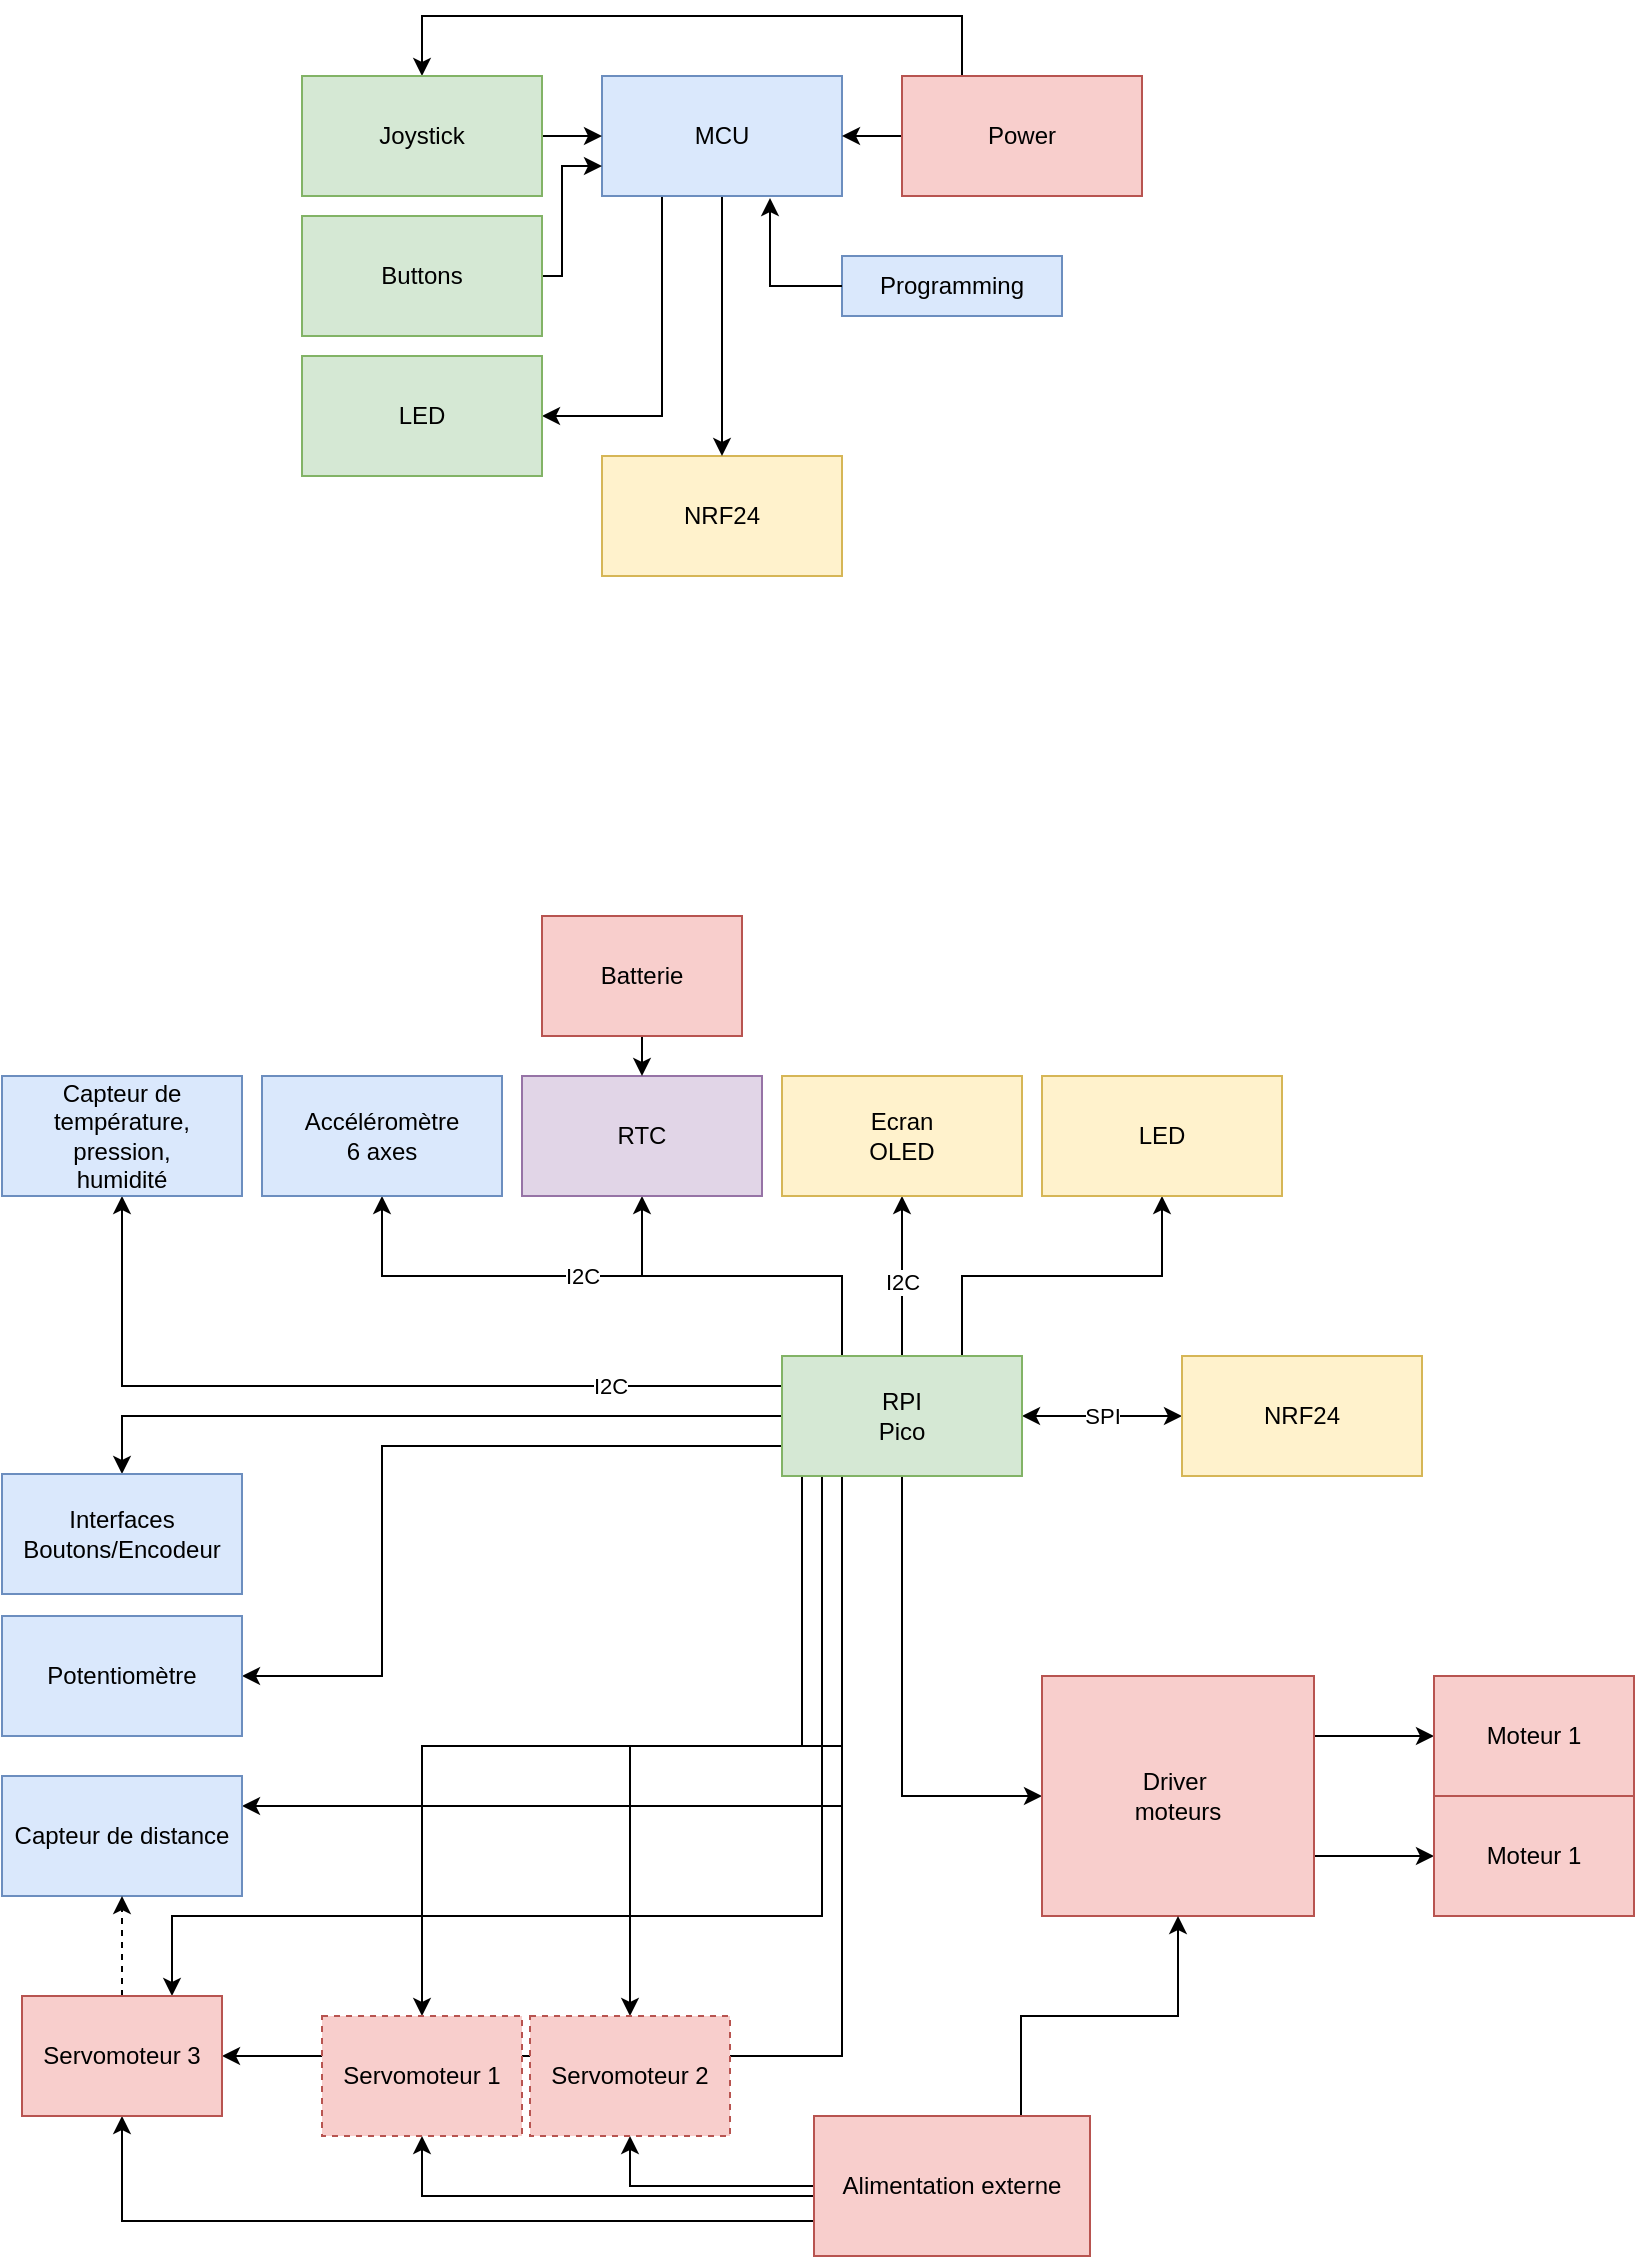 <mxfile version="23.0.2" type="device">
  <diagram name="Page-1" id="acyp6GPycV0_YlVE8Jpt">
    <mxGraphModel dx="1183" dy="685" grid="1" gridSize="10" guides="1" tooltips="1" connect="1" arrows="1" fold="1" page="1" pageScale="1" pageWidth="827" pageHeight="1169" math="0" shadow="0">
      <root>
        <mxCell id="0" />
        <mxCell id="1" parent="0" />
        <mxCell id="Lz6-FClhiCB30b4ewlGy-1" value="NRF24" style="rounded=0;whiteSpace=wrap;html=1;fillColor=#fff2cc;strokeColor=#d6b656;" parent="1" vertex="1">
          <mxGeometry x="350" y="660" width="120" height="60" as="geometry" />
        </mxCell>
        <mxCell id="Lz6-FClhiCB30b4ewlGy-13" style="edgeStyle=orthogonalEdgeStyle;rounded=0;orthogonalLoop=1;jettySize=auto;html=1;exitX=0.5;exitY=1;exitDx=0;exitDy=0;" parent="1" source="Lz6-FClhiCB30b4ewlGy-2" target="Lz6-FClhiCB30b4ewlGy-1" edge="1">
          <mxGeometry relative="1" as="geometry" />
        </mxCell>
        <mxCell id="Lz6-FClhiCB30b4ewlGy-18" style="edgeStyle=orthogonalEdgeStyle;rounded=0;orthogonalLoop=1;jettySize=auto;html=1;exitX=0.25;exitY=1;exitDx=0;exitDy=0;entryX=1;entryY=0.5;entryDx=0;entryDy=0;" parent="1" source="Lz6-FClhiCB30b4ewlGy-2" target="Lz6-FClhiCB30b4ewlGy-16" edge="1">
          <mxGeometry relative="1" as="geometry" />
        </mxCell>
        <mxCell id="Lz6-FClhiCB30b4ewlGy-2" value="MCU" style="rounded=0;whiteSpace=wrap;html=1;fillColor=#dae8fc;strokeColor=#6c8ebf;" parent="1" vertex="1">
          <mxGeometry x="350" y="470" width="120" height="60" as="geometry" />
        </mxCell>
        <mxCell id="Lz6-FClhiCB30b4ewlGy-9" style="edgeStyle=orthogonalEdgeStyle;rounded=0;orthogonalLoop=1;jettySize=auto;html=1;exitX=0;exitY=0.5;exitDx=0;exitDy=0;" parent="1" source="Lz6-FClhiCB30b4ewlGy-3" target="Lz6-FClhiCB30b4ewlGy-2" edge="1">
          <mxGeometry relative="1" as="geometry" />
        </mxCell>
        <mxCell id="Lz6-FClhiCB30b4ewlGy-12" style="edgeStyle=orthogonalEdgeStyle;rounded=0;orthogonalLoop=1;jettySize=auto;html=1;exitX=0.25;exitY=0;exitDx=0;exitDy=0;entryX=0.5;entryY=0;entryDx=0;entryDy=0;" parent="1" source="Lz6-FClhiCB30b4ewlGy-3" target="Lz6-FClhiCB30b4ewlGy-4" edge="1">
          <mxGeometry relative="1" as="geometry">
            <Array as="points">
              <mxPoint x="530" y="440" />
              <mxPoint x="260" y="440" />
            </Array>
          </mxGeometry>
        </mxCell>
        <mxCell id="Lz6-FClhiCB30b4ewlGy-3" value="Power" style="rounded=0;whiteSpace=wrap;html=1;fillColor=#f8cecc;strokeColor=#b85450;" parent="1" vertex="1">
          <mxGeometry x="500" y="470" width="120" height="60" as="geometry" />
        </mxCell>
        <mxCell id="Lz6-FClhiCB30b4ewlGy-7" style="edgeStyle=orthogonalEdgeStyle;rounded=0;orthogonalLoop=1;jettySize=auto;html=1;exitX=1;exitY=0.5;exitDx=0;exitDy=0;" parent="1" source="Lz6-FClhiCB30b4ewlGy-4" target="Lz6-FClhiCB30b4ewlGy-2" edge="1">
          <mxGeometry relative="1" as="geometry" />
        </mxCell>
        <mxCell id="Lz6-FClhiCB30b4ewlGy-4" value="Joystick" style="rounded=0;whiteSpace=wrap;html=1;fillColor=#d5e8d4;strokeColor=#82b366;" parent="1" vertex="1">
          <mxGeometry x="200" y="470" width="120" height="60" as="geometry" />
        </mxCell>
        <mxCell id="Lz6-FClhiCB30b4ewlGy-17" style="edgeStyle=orthogonalEdgeStyle;rounded=0;orthogonalLoop=1;jettySize=auto;html=1;exitX=1;exitY=0.5;exitDx=0;exitDy=0;entryX=0;entryY=0.75;entryDx=0;entryDy=0;" parent="1" source="Lz6-FClhiCB30b4ewlGy-5" target="Lz6-FClhiCB30b4ewlGy-2" edge="1">
          <mxGeometry relative="1" as="geometry">
            <Array as="points">
              <mxPoint x="330" y="570" />
              <mxPoint x="330" y="515" />
            </Array>
          </mxGeometry>
        </mxCell>
        <mxCell id="Lz6-FClhiCB30b4ewlGy-5" value="Buttons" style="rounded=0;whiteSpace=wrap;html=1;fillColor=#d5e8d4;strokeColor=#82b366;" parent="1" vertex="1">
          <mxGeometry x="200" y="540" width="120" height="60" as="geometry" />
        </mxCell>
        <mxCell id="Lz6-FClhiCB30b4ewlGy-14" value="Programming" style="rounded=0;whiteSpace=wrap;html=1;fillColor=#dae8fc;strokeColor=#6c8ebf;" parent="1" vertex="1">
          <mxGeometry x="470" y="560" width="110" height="30" as="geometry" />
        </mxCell>
        <mxCell id="Lz6-FClhiCB30b4ewlGy-15" style="edgeStyle=orthogonalEdgeStyle;rounded=0;orthogonalLoop=1;jettySize=auto;html=1;exitX=0;exitY=0.5;exitDx=0;exitDy=0;entryX=0.7;entryY=1.017;entryDx=0;entryDy=0;entryPerimeter=0;" parent="1" source="Lz6-FClhiCB30b4ewlGy-14" target="Lz6-FClhiCB30b4ewlGy-2" edge="1">
          <mxGeometry relative="1" as="geometry" />
        </mxCell>
        <mxCell id="Lz6-FClhiCB30b4ewlGy-16" value="LED" style="rounded=0;whiteSpace=wrap;html=1;fillColor=#d5e8d4;strokeColor=#82b366;" parent="1" vertex="1">
          <mxGeometry x="200" y="610" width="120" height="60" as="geometry" />
        </mxCell>
        <mxCell id="VwgUzVldcjRBj2bzb4ZL-3" style="edgeStyle=orthogonalEdgeStyle;rounded=0;orthogonalLoop=1;jettySize=auto;html=1;exitX=1;exitY=0.5;exitDx=0;exitDy=0;startArrow=classic;startFill=1;" parent="1" source="VwgUzVldcjRBj2bzb4ZL-1" target="VwgUzVldcjRBj2bzb4ZL-2" edge="1">
          <mxGeometry relative="1" as="geometry" />
        </mxCell>
        <mxCell id="VwgUzVldcjRBj2bzb4ZL-20" value="SPI" style="edgeLabel;html=1;align=center;verticalAlign=middle;resizable=0;points=[];" parent="VwgUzVldcjRBj2bzb4ZL-3" vertex="1" connectable="0">
          <mxGeometry relative="1" as="geometry">
            <mxPoint as="offset" />
          </mxGeometry>
        </mxCell>
        <mxCell id="VwgUzVldcjRBj2bzb4ZL-17" style="edgeStyle=orthogonalEdgeStyle;rounded=0;orthogonalLoop=1;jettySize=auto;html=1;exitX=0.5;exitY=1;exitDx=0;exitDy=0;entryX=0;entryY=0.5;entryDx=0;entryDy=0;" parent="1" source="VwgUzVldcjRBj2bzb4ZL-1" target="VwgUzVldcjRBj2bzb4ZL-4" edge="1">
          <mxGeometry relative="1" as="geometry" />
        </mxCell>
        <mxCell id="VwgUzVldcjRBj2bzb4ZL-19" style="edgeStyle=orthogonalEdgeStyle;rounded=0;orthogonalLoop=1;jettySize=auto;html=1;exitX=0.5;exitY=0;exitDx=0;exitDy=0;entryX=0.5;entryY=1;entryDx=0;entryDy=0;" parent="1" source="VwgUzVldcjRBj2bzb4ZL-1" target="VwgUzVldcjRBj2bzb4ZL-15" edge="1">
          <mxGeometry relative="1" as="geometry" />
        </mxCell>
        <mxCell id="VwgUzVldcjRBj2bzb4ZL-21" value="I2C" style="edgeLabel;html=1;align=center;verticalAlign=middle;resizable=0;points=[];" parent="VwgUzVldcjRBj2bzb4ZL-19" vertex="1" connectable="0">
          <mxGeometry x="-0.08" relative="1" as="geometry">
            <mxPoint as="offset" />
          </mxGeometry>
        </mxCell>
        <mxCell id="VwgUzVldcjRBj2bzb4ZL-22" style="edgeStyle=orthogonalEdgeStyle;rounded=0;orthogonalLoop=1;jettySize=auto;html=1;exitX=0.25;exitY=0;exitDx=0;exitDy=0;" parent="1" source="VwgUzVldcjRBj2bzb4ZL-1" target="VwgUzVldcjRBj2bzb4ZL-13" edge="1">
          <mxGeometry relative="1" as="geometry" />
        </mxCell>
        <mxCell id="VwgUzVldcjRBj2bzb4ZL-23" value="I2C" style="edgeLabel;html=1;align=center;verticalAlign=middle;resizable=0;points=[];" parent="VwgUzVldcjRBj2bzb4ZL-22" vertex="1" connectable="0">
          <mxGeometry x="0.101" relative="1" as="geometry">
            <mxPoint as="offset" />
          </mxGeometry>
        </mxCell>
        <mxCell id="VwgUzVldcjRBj2bzb4ZL-24" style="edgeStyle=orthogonalEdgeStyle;rounded=0;orthogonalLoop=1;jettySize=auto;html=1;exitX=0;exitY=0.25;exitDx=0;exitDy=0;" parent="1" source="VwgUzVldcjRBj2bzb4ZL-1" target="VwgUzVldcjRBj2bzb4ZL-14" edge="1">
          <mxGeometry relative="1" as="geometry" />
        </mxCell>
        <mxCell id="VwgUzVldcjRBj2bzb4ZL-25" value="I2C" style="edgeLabel;html=1;align=center;verticalAlign=middle;resizable=0;points=[];" parent="VwgUzVldcjRBj2bzb4ZL-24" vertex="1" connectable="0">
          <mxGeometry x="-0.593" relative="1" as="geometry">
            <mxPoint as="offset" />
          </mxGeometry>
        </mxCell>
        <mxCell id="VwgUzVldcjRBj2bzb4ZL-34" style="edgeStyle=orthogonalEdgeStyle;rounded=0;orthogonalLoop=1;jettySize=auto;html=1;exitX=0;exitY=0.5;exitDx=0;exitDy=0;entryX=0.5;entryY=0;entryDx=0;entryDy=0;" parent="1" source="VwgUzVldcjRBj2bzb4ZL-1" target="VwgUzVldcjRBj2bzb4ZL-33" edge="1">
          <mxGeometry relative="1" as="geometry" />
        </mxCell>
        <mxCell id="VwgUzVldcjRBj2bzb4ZL-37" style="edgeStyle=orthogonalEdgeStyle;rounded=0;orthogonalLoop=1;jettySize=auto;html=1;exitX=0;exitY=0.75;exitDx=0;exitDy=0;entryX=1;entryY=0.5;entryDx=0;entryDy=0;" parent="1" source="VwgUzVldcjRBj2bzb4ZL-1" target="VwgUzVldcjRBj2bzb4ZL-36" edge="1">
          <mxGeometry relative="1" as="geometry">
            <Array as="points">
              <mxPoint x="240" y="1155" />
              <mxPoint x="240" y="1270" />
            </Array>
          </mxGeometry>
        </mxCell>
        <mxCell id="VwgUzVldcjRBj2bzb4ZL-39" style="edgeStyle=orthogonalEdgeStyle;rounded=0;orthogonalLoop=1;jettySize=auto;html=1;exitX=0.25;exitY=1;exitDx=0;exitDy=0;entryX=1;entryY=0.25;entryDx=0;entryDy=0;" parent="1" source="VwgUzVldcjRBj2bzb4ZL-1" target="VwgUzVldcjRBj2bzb4ZL-35" edge="1">
          <mxGeometry relative="1" as="geometry" />
        </mxCell>
        <mxCell id="VwgUzVldcjRBj2bzb4ZL-40" style="edgeStyle=orthogonalEdgeStyle;rounded=0;orthogonalLoop=1;jettySize=auto;html=1;exitX=0.25;exitY=1;exitDx=0;exitDy=0;entryX=1;entryY=0.5;entryDx=0;entryDy=0;" parent="1" source="VwgUzVldcjRBj2bzb4ZL-1" target="VwgUzVldcjRBj2bzb4ZL-38" edge="1">
          <mxGeometry relative="1" as="geometry" />
        </mxCell>
        <mxCell id="VwgUzVldcjRBj2bzb4ZL-43" style="edgeStyle=orthogonalEdgeStyle;rounded=0;orthogonalLoop=1;jettySize=auto;html=1;exitX=0.25;exitY=0;exitDx=0;exitDy=0;" parent="1" source="VwgUzVldcjRBj2bzb4ZL-1" target="VwgUzVldcjRBj2bzb4ZL-42" edge="1">
          <mxGeometry relative="1" as="geometry" />
        </mxCell>
        <mxCell id="kBvnkicMrqqcCTnOcglZ-2" style="edgeStyle=orthogonalEdgeStyle;rounded=0;orthogonalLoop=1;jettySize=auto;html=1;exitX=0.75;exitY=0;exitDx=0;exitDy=0;entryX=0.5;entryY=1;entryDx=0;entryDy=0;" edge="1" parent="1" source="VwgUzVldcjRBj2bzb4ZL-1" target="kBvnkicMrqqcCTnOcglZ-1">
          <mxGeometry relative="1" as="geometry" />
        </mxCell>
        <mxCell id="kBvnkicMrqqcCTnOcglZ-5" style="edgeStyle=orthogonalEdgeStyle;rounded=0;orthogonalLoop=1;jettySize=auto;html=1;exitX=0.25;exitY=1;exitDx=0;exitDy=0;" edge="1" parent="1" source="VwgUzVldcjRBj2bzb4ZL-1" target="VwgUzVldcjRBj2bzb4ZL-29">
          <mxGeometry relative="1" as="geometry">
            <Array as="points">
              <mxPoint x="450" y="1170" />
              <mxPoint x="450" y="1305" />
              <mxPoint x="364" y="1305" />
            </Array>
          </mxGeometry>
        </mxCell>
        <mxCell id="kBvnkicMrqqcCTnOcglZ-6" style="edgeStyle=orthogonalEdgeStyle;rounded=0;orthogonalLoop=1;jettySize=auto;html=1;exitX=0.25;exitY=1;exitDx=0;exitDy=0;" edge="1" parent="1" source="VwgUzVldcjRBj2bzb4ZL-1" target="VwgUzVldcjRBj2bzb4ZL-28">
          <mxGeometry relative="1" as="geometry" />
        </mxCell>
        <mxCell id="kBvnkicMrqqcCTnOcglZ-10" style="edgeStyle=orthogonalEdgeStyle;rounded=0;orthogonalLoop=1;jettySize=auto;html=1;exitX=0.25;exitY=1;exitDx=0;exitDy=0;entryX=0.75;entryY=0;entryDx=0;entryDy=0;" edge="1" parent="1" source="VwgUzVldcjRBj2bzb4ZL-1" target="VwgUzVldcjRBj2bzb4ZL-38">
          <mxGeometry relative="1" as="geometry">
            <Array as="points">
              <mxPoint x="460" y="1170" />
              <mxPoint x="460" y="1390" />
              <mxPoint x="135" y="1390" />
            </Array>
          </mxGeometry>
        </mxCell>
        <mxCell id="VwgUzVldcjRBj2bzb4ZL-1" value="RPI&lt;br&gt;Pico" style="rounded=0;whiteSpace=wrap;html=1;fillColor=#d5e8d4;strokeColor=#82b366;" parent="1" vertex="1">
          <mxGeometry x="440" y="1110" width="120" height="60" as="geometry" />
        </mxCell>
        <mxCell id="VwgUzVldcjRBj2bzb4ZL-2" value="NRF24" style="rounded=0;whiteSpace=wrap;html=1;fillColor=#fff2cc;strokeColor=#d6b656;" parent="1" vertex="1">
          <mxGeometry x="640" y="1110" width="120" height="60" as="geometry" />
        </mxCell>
        <mxCell id="VwgUzVldcjRBj2bzb4ZL-9" style="edgeStyle=orthogonalEdgeStyle;rounded=0;orthogonalLoop=1;jettySize=auto;html=1;exitX=1;exitY=0.75;exitDx=0;exitDy=0;" parent="1" source="VwgUzVldcjRBj2bzb4ZL-4" target="VwgUzVldcjRBj2bzb4ZL-8" edge="1">
          <mxGeometry relative="1" as="geometry" />
        </mxCell>
        <mxCell id="VwgUzVldcjRBj2bzb4ZL-11" style="edgeStyle=orthogonalEdgeStyle;rounded=0;orthogonalLoop=1;jettySize=auto;html=1;exitX=1;exitY=0.25;exitDx=0;exitDy=0;" parent="1" source="VwgUzVldcjRBj2bzb4ZL-4" target="VwgUzVldcjRBj2bzb4ZL-5" edge="1">
          <mxGeometry relative="1" as="geometry" />
        </mxCell>
        <mxCell id="VwgUzVldcjRBj2bzb4ZL-4" value="Driver&amp;nbsp;&lt;br&gt;moteurs" style="rounded=0;whiteSpace=wrap;html=1;fillColor=#f8cecc;strokeColor=#b85450;" parent="1" vertex="1">
          <mxGeometry x="570" y="1270" width="136" height="120" as="geometry" />
        </mxCell>
        <mxCell id="VwgUzVldcjRBj2bzb4ZL-5" value="Moteur 1" style="rounded=0;whiteSpace=wrap;html=1;fillColor=#f8cecc;strokeColor=#b85450;" parent="1" vertex="1">
          <mxGeometry x="766" y="1270" width="100" height="60" as="geometry" />
        </mxCell>
        <mxCell id="VwgUzVldcjRBj2bzb4ZL-8" value="Moteur 1" style="rounded=0;whiteSpace=wrap;html=1;fillColor=#f8cecc;strokeColor=#b85450;" parent="1" vertex="1">
          <mxGeometry x="766" y="1330" width="100" height="60" as="geometry" />
        </mxCell>
        <mxCell id="VwgUzVldcjRBj2bzb4ZL-13" value="Accéléromètre&lt;br&gt;6 axes" style="rounded=0;whiteSpace=wrap;html=1;fillColor=#dae8fc;strokeColor=#6c8ebf;" parent="1" vertex="1">
          <mxGeometry x="180" y="970" width="120" height="60" as="geometry" />
        </mxCell>
        <mxCell id="VwgUzVldcjRBj2bzb4ZL-14" value="Capteur de température, pression,&lt;br&gt;humidité" style="rounded=0;whiteSpace=wrap;html=1;fillColor=#dae8fc;strokeColor=#6c8ebf;" parent="1" vertex="1">
          <mxGeometry x="50" y="970" width="120" height="60" as="geometry" />
        </mxCell>
        <mxCell id="VwgUzVldcjRBj2bzb4ZL-15" value="Ecran&lt;br&gt;OLED" style="rounded=0;whiteSpace=wrap;html=1;fillColor=#fff2cc;strokeColor=#d6b656;" parent="1" vertex="1">
          <mxGeometry x="440" y="970" width="120" height="60" as="geometry" />
        </mxCell>
        <mxCell id="VwgUzVldcjRBj2bzb4ZL-27" style="edgeStyle=orthogonalEdgeStyle;rounded=0;orthogonalLoop=1;jettySize=auto;html=1;exitX=0.75;exitY=0;exitDx=0;exitDy=0;" parent="1" source="VwgUzVldcjRBj2bzb4ZL-26" target="VwgUzVldcjRBj2bzb4ZL-4" edge="1">
          <mxGeometry relative="1" as="geometry" />
        </mxCell>
        <mxCell id="VwgUzVldcjRBj2bzb4ZL-30" style="edgeStyle=orthogonalEdgeStyle;rounded=0;orthogonalLoop=1;jettySize=auto;html=1;exitX=0;exitY=0.5;exitDx=0;exitDy=0;entryX=0.5;entryY=1;entryDx=0;entryDy=0;" parent="1" source="VwgUzVldcjRBj2bzb4ZL-26" target="VwgUzVldcjRBj2bzb4ZL-29" edge="1">
          <mxGeometry relative="1" as="geometry" />
        </mxCell>
        <mxCell id="VwgUzVldcjRBj2bzb4ZL-31" style="edgeStyle=orthogonalEdgeStyle;rounded=0;orthogonalLoop=1;jettySize=auto;html=1;exitX=0;exitY=0.75;exitDx=0;exitDy=0;entryX=0.5;entryY=1;entryDx=0;entryDy=0;" parent="1" source="VwgUzVldcjRBj2bzb4ZL-26" target="VwgUzVldcjRBj2bzb4ZL-28" edge="1">
          <mxGeometry relative="1" as="geometry">
            <Array as="points">
              <mxPoint x="456" y="1530" />
              <mxPoint x="260" y="1530" />
            </Array>
          </mxGeometry>
        </mxCell>
        <mxCell id="kBvnkicMrqqcCTnOcglZ-4" style="edgeStyle=orthogonalEdgeStyle;rounded=0;orthogonalLoop=1;jettySize=auto;html=1;exitX=0;exitY=0.75;exitDx=0;exitDy=0;entryX=0.5;entryY=1;entryDx=0;entryDy=0;" edge="1" parent="1" source="VwgUzVldcjRBj2bzb4ZL-26" target="VwgUzVldcjRBj2bzb4ZL-38">
          <mxGeometry relative="1" as="geometry" />
        </mxCell>
        <mxCell id="VwgUzVldcjRBj2bzb4ZL-26" value="Alimentation externe" style="rounded=0;whiteSpace=wrap;html=1;fillColor=#f8cecc;strokeColor=#b85450;" parent="1" vertex="1">
          <mxGeometry x="456" y="1490" width="138" height="70" as="geometry" />
        </mxCell>
        <mxCell id="VwgUzVldcjRBj2bzb4ZL-28" value="Servomoteur 1" style="rounded=0;whiteSpace=wrap;html=1;fillColor=#f8cecc;strokeColor=#b85450;dashed=1;" parent="1" vertex="1">
          <mxGeometry x="210" y="1440" width="100" height="60" as="geometry" />
        </mxCell>
        <mxCell id="VwgUzVldcjRBj2bzb4ZL-29" value="Servomoteur 2" style="rounded=0;whiteSpace=wrap;html=1;fillColor=#f8cecc;strokeColor=#b85450;dashed=1;" parent="1" vertex="1">
          <mxGeometry x="314" y="1440" width="100" height="60" as="geometry" />
        </mxCell>
        <mxCell id="VwgUzVldcjRBj2bzb4ZL-33" value="Interfaces&lt;br&gt;Boutons/Encodeur" style="rounded=0;whiteSpace=wrap;html=1;fillColor=#dae8fc;strokeColor=#6c8ebf;" parent="1" vertex="1">
          <mxGeometry x="50" y="1169" width="120" height="60" as="geometry" />
        </mxCell>
        <mxCell id="VwgUzVldcjRBj2bzb4ZL-35" value="Capteur de distance" style="rounded=0;whiteSpace=wrap;html=1;fillColor=#dae8fc;strokeColor=#6c8ebf;" parent="1" vertex="1">
          <mxGeometry x="50" y="1320" width="120" height="60" as="geometry" />
        </mxCell>
        <mxCell id="VwgUzVldcjRBj2bzb4ZL-36" value="Potentiomètre" style="rounded=0;whiteSpace=wrap;html=1;fillColor=#dae8fc;strokeColor=#6c8ebf;" parent="1" vertex="1">
          <mxGeometry x="50" y="1240" width="120" height="60" as="geometry" />
        </mxCell>
        <mxCell id="kBvnkicMrqqcCTnOcglZ-3" style="edgeStyle=orthogonalEdgeStyle;rounded=0;orthogonalLoop=1;jettySize=auto;html=1;exitX=0.5;exitY=0;exitDx=0;exitDy=0;dashed=1;" edge="1" parent="1" source="VwgUzVldcjRBj2bzb4ZL-38" target="VwgUzVldcjRBj2bzb4ZL-35">
          <mxGeometry relative="1" as="geometry" />
        </mxCell>
        <mxCell id="VwgUzVldcjRBj2bzb4ZL-38" value="Servomoteur 3" style="rounded=0;whiteSpace=wrap;html=1;fillColor=#f8cecc;strokeColor=#b85450;" parent="1" vertex="1">
          <mxGeometry x="60" y="1430" width="100" height="60" as="geometry" />
        </mxCell>
        <mxCell id="VwgUzVldcjRBj2bzb4ZL-42" value="RTC" style="rounded=0;whiteSpace=wrap;html=1;fillColor=#e1d5e7;strokeColor=#9673a6;" parent="1" vertex="1">
          <mxGeometry x="310" y="970" width="120" height="60" as="geometry" />
        </mxCell>
        <mxCell id="kBvnkicMrqqcCTnOcglZ-1" value="LED" style="rounded=0;whiteSpace=wrap;html=1;fillColor=#fff2cc;strokeColor=#d6b656;" vertex="1" parent="1">
          <mxGeometry x="570" y="970" width="120" height="60" as="geometry" />
        </mxCell>
        <mxCell id="kBvnkicMrqqcCTnOcglZ-8" style="edgeStyle=orthogonalEdgeStyle;rounded=0;orthogonalLoop=1;jettySize=auto;html=1;exitX=0.5;exitY=1;exitDx=0;exitDy=0;entryX=0.5;entryY=0;entryDx=0;entryDy=0;" edge="1" parent="1" source="kBvnkicMrqqcCTnOcglZ-7" target="VwgUzVldcjRBj2bzb4ZL-42">
          <mxGeometry relative="1" as="geometry" />
        </mxCell>
        <mxCell id="kBvnkicMrqqcCTnOcglZ-7" value="Batterie" style="rounded=0;whiteSpace=wrap;html=1;fillColor=#f8cecc;strokeColor=#b85450;" vertex="1" parent="1">
          <mxGeometry x="320" y="890" width="100" height="60" as="geometry" />
        </mxCell>
      </root>
    </mxGraphModel>
  </diagram>
</mxfile>
